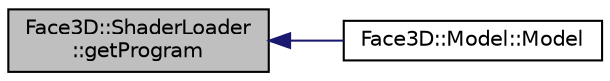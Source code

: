 digraph "Face3D::ShaderLoader::getProgram"
{
  edge [fontname="Helvetica",fontsize="10",labelfontname="Helvetica",labelfontsize="10"];
  node [fontname="Helvetica",fontsize="10",shape=record];
  rankdir="LR";
  Node1 [label="Face3D::ShaderLoader\l::getProgram",height=0.2,width=0.4,color="black", fillcolor="grey75", style="filled", fontcolor="black"];
  Node1 -> Node2 [dir="back",color="midnightblue",fontsize="10",style="solid",fontname="Helvetica"];
  Node2 [label="Face3D::Model::Model",height=0.2,width=0.4,color="black", fillcolor="white", style="filled",URL="$class_face3_d_1_1_model.html#ae6cd2c6069f0c1f0898ea45356f31250"];
}
